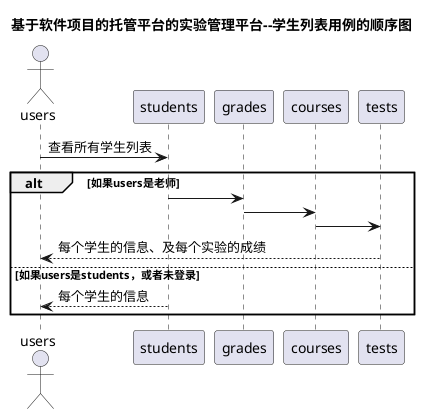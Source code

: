 @startuml
title 基于软件项目的托管平台的实验管理平台--学生列表用例的顺序图
actor users
users -> students: 查看所有学生列表
alt 如果users是老师
	students -> grades
	grades -> courses
	courses -> tests
	tests --> users:每个学生的信息、及每个实验的成绩
else 如果users是students，或者未登录
    students --> users:每个学生的信息
end

@enduml